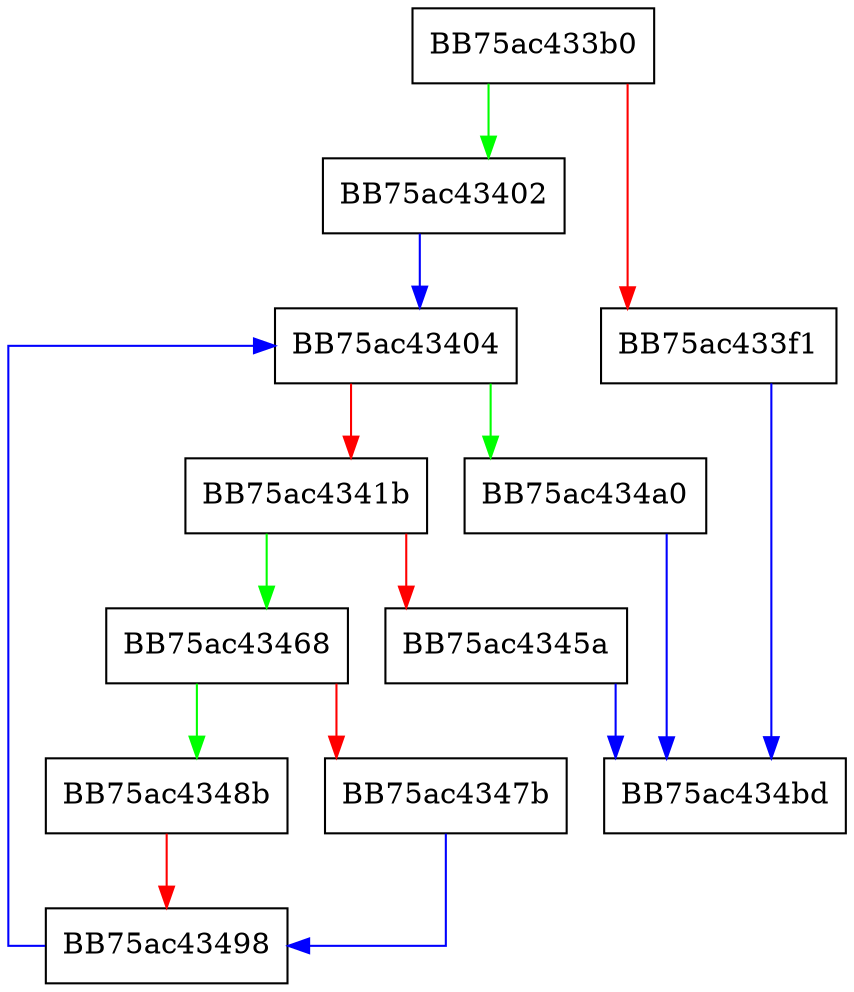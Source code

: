 digraph GetExtents {
  node [shape="box"];
  graph [splines=ortho];
  BB75ac433b0 -> BB75ac43402 [color="green"];
  BB75ac433b0 -> BB75ac433f1 [color="red"];
  BB75ac433f1 -> BB75ac434bd [color="blue"];
  BB75ac43402 -> BB75ac43404 [color="blue"];
  BB75ac43404 -> BB75ac434a0 [color="green"];
  BB75ac43404 -> BB75ac4341b [color="red"];
  BB75ac4341b -> BB75ac43468 [color="green"];
  BB75ac4341b -> BB75ac4345a [color="red"];
  BB75ac4345a -> BB75ac434bd [color="blue"];
  BB75ac43468 -> BB75ac4348b [color="green"];
  BB75ac43468 -> BB75ac4347b [color="red"];
  BB75ac4347b -> BB75ac43498 [color="blue"];
  BB75ac4348b -> BB75ac43498 [color="red"];
  BB75ac43498 -> BB75ac43404 [color="blue"];
  BB75ac434a0 -> BB75ac434bd [color="blue"];
}